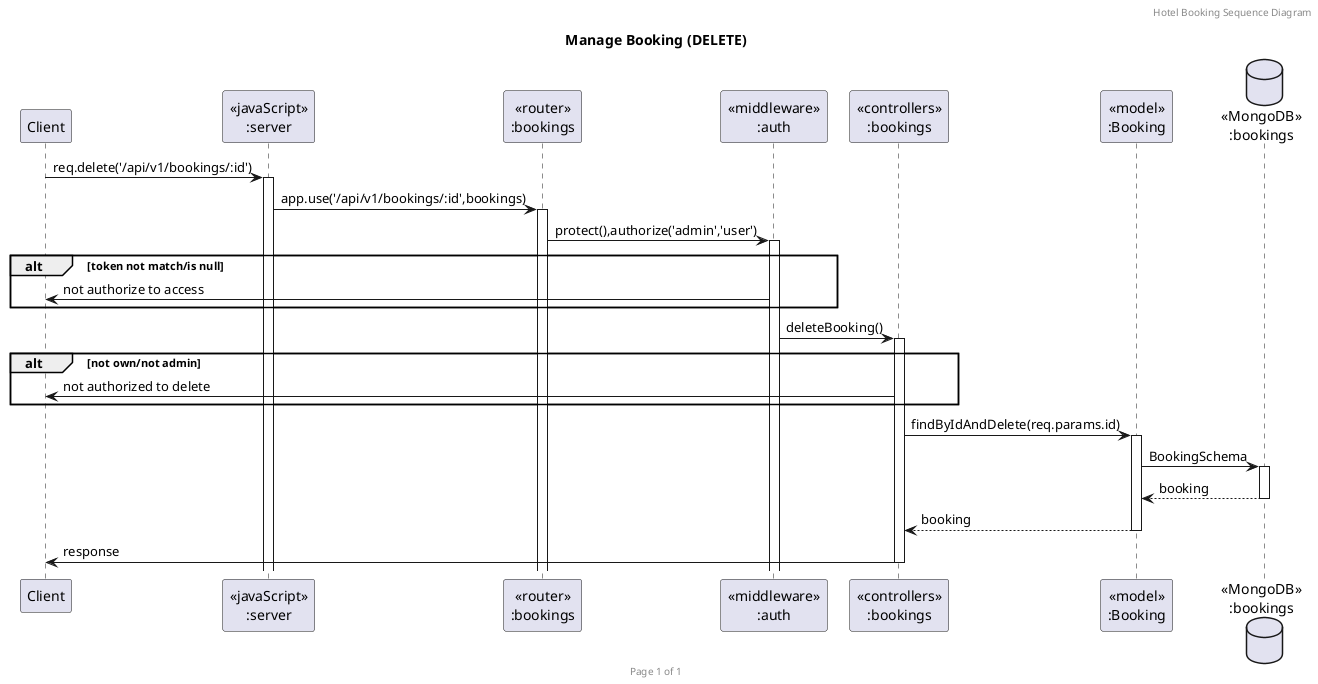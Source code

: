 @startuml Manage Booking (DELETE)

header Hotel Booking Sequence Diagram
footer Page %page% of %lastpage%
title "Manage Booking (DELETE)"

participant "Client" as client
participant "<<javaScript>>\n:server" as server
participant "<<router>>\n:bookings" as routerBookings
participant "<<middleware>>\n:auth" as middleware
participant "<<controllers>>\n:bookings" as controllersBookings
participant "<<model>>\n:Booking" as modelBooking
database "<<MongoDB>>\n:bookings" as BookingsDatabase

client->server ++:req.delete('/api/v1/bookings/:id')
server->routerBookings ++:app.use('/api/v1/bookings/:id',bookings)



routerBookings -> middleware ++: protect(),authorize('admin','user')
alt token not match/is null
    client <- middleware : not authorize to access
end
middleware -> controllersBookings ++: deleteBooking()

alt not own/not admin
    client <- controllersBookings :not authorized to delete
end

controllersBookings->modelBooking ++:findByIdAndDelete(req.params.id)
modelBooking ->BookingsDatabase ++: BookingSchema
BookingsDatabase --> modelBooking --: booking
controllersBookings <-- modelBooking --:booking
controllersBookings->client --:response


@enduml